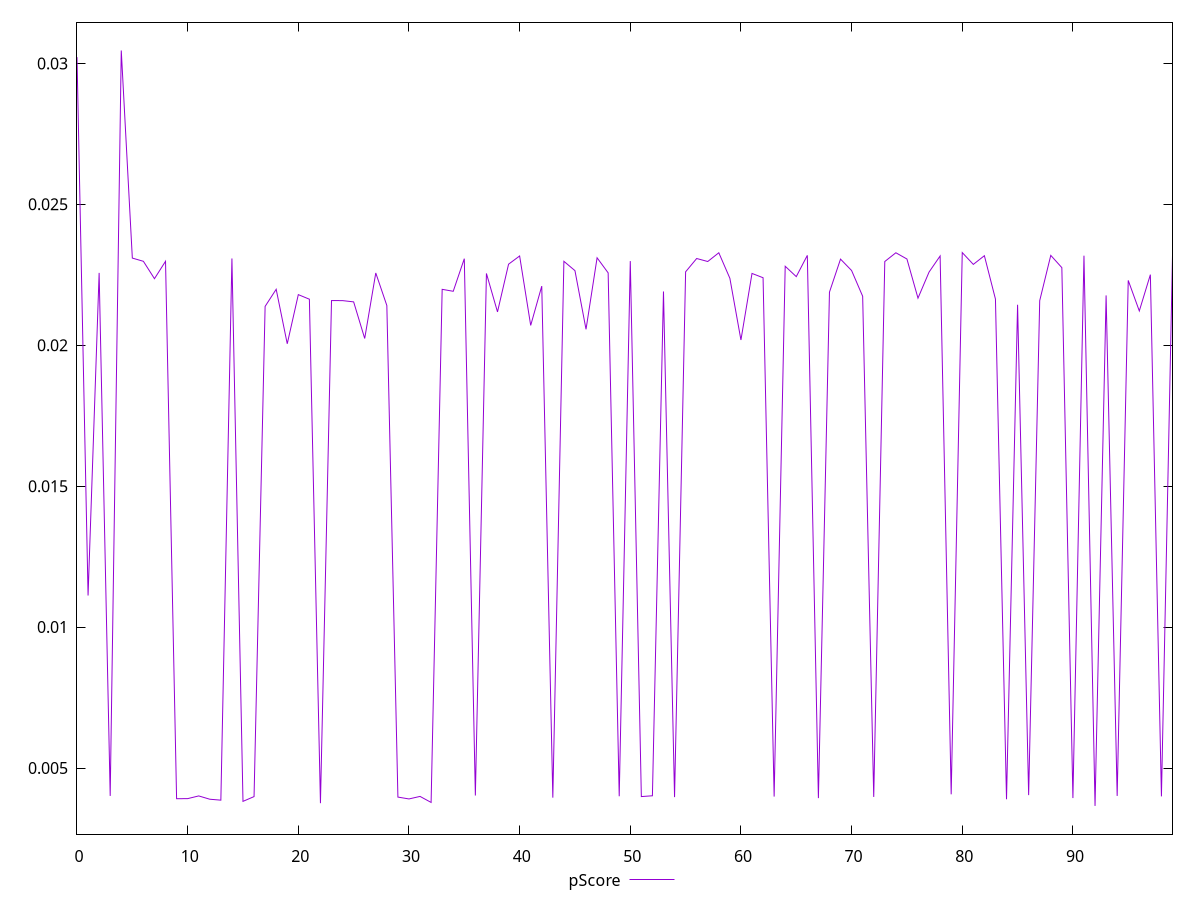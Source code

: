 reset

$pScore <<EOF
0 0.030222669064788765
1 0.01111907507631027
2 0.022568594324091695
3 0.004009282512010048
4 0.03045983895947757
5 0.02309362053871078
6 0.022978793368114647
7 0.02236246954473714
8 0.022978793368114647
9 0.003910079956294221
10 0.003913253736530509
11 0.004009282512010048
12 0.0038919698263599756
13 0.003858832310031979
14 0.02307829132169481
15 0.003816015839132214
16 0.003985468069943154
17 0.021379251653217912
18 0.0219861305358664
19 0.020052199506308765
20 0.021796479637442634
21 0.02163426955795361
22 0.003750630388478171
23 0.021585750095741263
24 0.021584185238644693
25 0.021539206146531154
26 0.02024103152393697
27 0.022565459656647302
28 0.02140952005508384
29 0.003967923380297944
30 0.0039020264261988014
31 0.003991812521229432
32 0.0037782114554854584
33 0.021984491774242942
34 0.021915418137795795
35 0.023072267510691358
36 0.004023179674100319
37 0.022548332518646463
38 0.021183370660742495
39 0.022876588752171523
40 0.023168083889160196
41 0.020704327628222274
42 0.022098641708073297
43 0.003946861513258404
44 0.022978793368114647
45 0.022647631564328252
46 0.020565429345441144
47 0.023103738589958067
48 0.022568594324091695
49 0.003996202226088819
50 0.022987259561834672
51 0.0039860245663504434
52 0.0040144359596452905
53 0.021908446085629363
54 0.003967283510754704
55 0.022606064887180144
56 0.023078291321694866
57 0.02297183263453484
58 0.02328192535959639
59 0.02237647855032976
60 0.020186665488422795
61 0.022548856598084976
62 0.022395823459607556
63 0.00398655694992367
64 0.022803256835889185
65 0.022435630920756566
66 0.023189538405124055
67 0.003931333602131826
68 0.0218844991106264
69 0.023057029176736854
70 0.02265184572141493
71 0.02173858049351396
72 0.003973257512651707
73 0.02297183263453484
74 0.02328192535959639
75 0.023060972111429323
76 0.0216716278938775
77 0.022596606211210624
78 0.023168083889160196
79 0.004066729187220397
80 0.02328899369698817
81 0.02286930834524048
82 0.023177816736272283
83 0.02163960195019693
84 0.003890839641631505
85 0.02143835342607786
86 0.004038510811746832
87 0.02158291302238069
88 0.023189538405124055
89 0.022754240644992096
90 0.003932892200697924
91 0.023177816736272283
92 0.0036534156523781447
93 0.021768870497436088
94 0.004007967425656567
95 0.02230158078641381
96 0.021217558183034946
97 0.02250575400946825
98 0.003993121582898662
99 0.023182504590201436
EOF

set key outside below
set xrange [0:99]
set yrange [0.0026534156523781447:0.03145983895947757]
set trange [0.0026534156523781447:0.03145983895947757]
set terminal svg size 640, 500 enhanced background rgb 'white'
set output "report_00015_2021-02-09T16-11-33.973Z/cumulative-layout-shift/samples/pages/pScore/values.svg"

plot $pScore title "pScore" with line

reset
